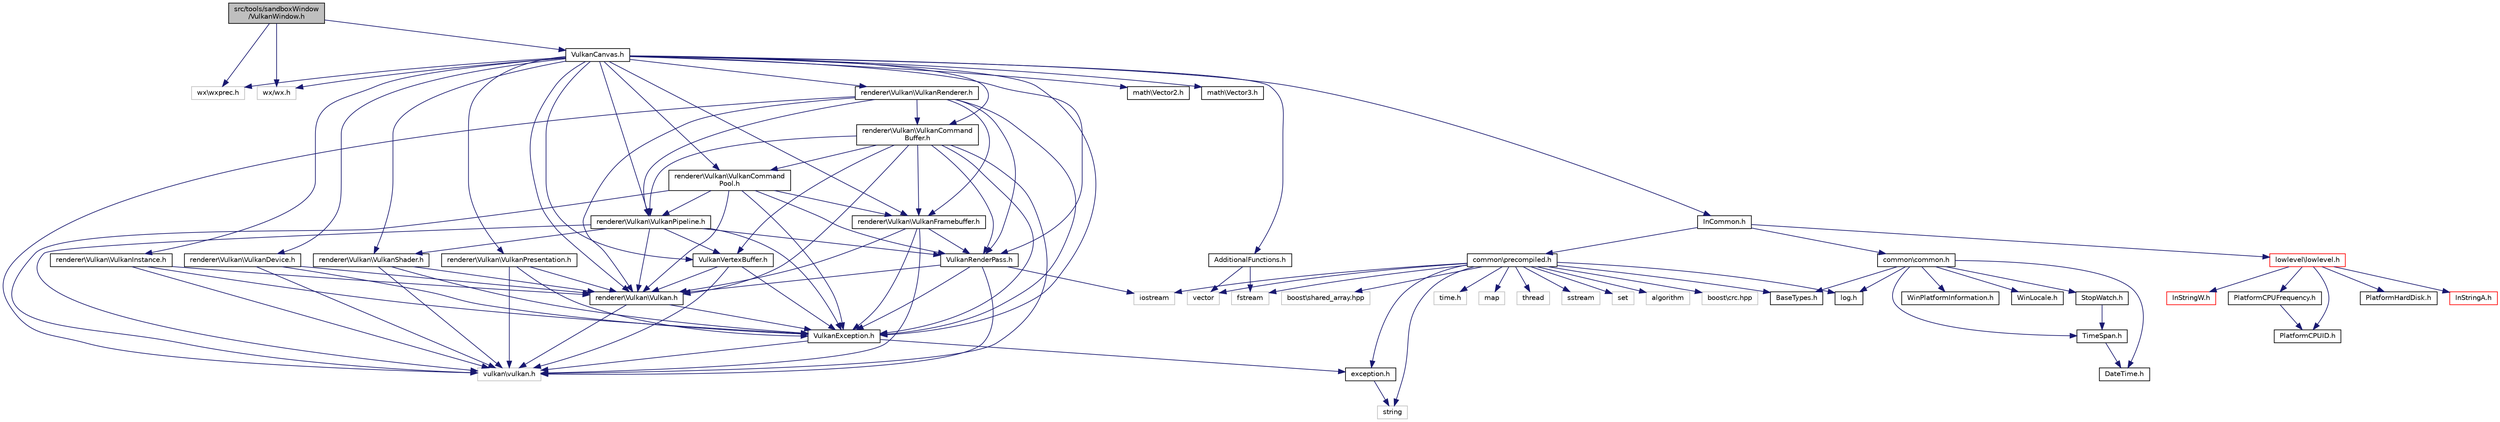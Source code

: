 digraph "src/tools/sandboxWindow/VulkanWindow.h"
{
 // LATEX_PDF_SIZE
  edge [fontname="Helvetica",fontsize="10",labelfontname="Helvetica",labelfontsize="10"];
  node [fontname="Helvetica",fontsize="10",shape=record];
  Node1 [label="src/tools/sandboxWindow\l/VulkanWindow.h",height=0.2,width=0.4,color="black", fillcolor="grey75", style="filled", fontcolor="black",tooltip=" "];
  Node1 -> Node2 [color="midnightblue",fontsize="10",style="solid"];
  Node2 [label="wx\\wxprec.h",height=0.2,width=0.4,color="grey75", fillcolor="white", style="filled",tooltip=" "];
  Node1 -> Node3 [color="midnightblue",fontsize="10",style="solid"];
  Node3 [label="wx/wx.h",height=0.2,width=0.4,color="grey75", fillcolor="white", style="filled",tooltip=" "];
  Node1 -> Node4 [color="midnightblue",fontsize="10",style="solid"];
  Node4 [label="VulkanCanvas.h",height=0.2,width=0.4,color="black", fillcolor="white", style="filled",URL="$_vulkan_canvas_8h.html",tooltip=" "];
  Node4 -> Node2 [color="midnightblue",fontsize="10",style="solid"];
  Node4 -> Node3 [color="midnightblue",fontsize="10",style="solid"];
  Node4 -> Node5 [color="midnightblue",fontsize="10",style="solid"];
  Node5 [label="AdditionalFunctions.h",height=0.2,width=0.4,color="black", fillcolor="white", style="filled",URL="$_additional_functions_8h.html",tooltip=" "];
  Node5 -> Node6 [color="midnightblue",fontsize="10",style="solid"];
  Node6 [label="vector",height=0.2,width=0.4,color="grey75", fillcolor="white", style="filled",tooltip=" "];
  Node5 -> Node7 [color="midnightblue",fontsize="10",style="solid"];
  Node7 [label="fstream",height=0.2,width=0.4,color="grey75", fillcolor="white", style="filled",tooltip=" "];
  Node4 -> Node8 [color="midnightblue",fontsize="10",style="solid"];
  Node8 [label="InCommon.h",height=0.2,width=0.4,color="black", fillcolor="white", style="filled",URL="$_in_common_8h.html",tooltip=" "];
  Node8 -> Node9 [color="midnightblue",fontsize="10",style="solid"];
  Node9 [label="common\\precompiled.h",height=0.2,width=0.4,color="black", fillcolor="white", style="filled",URL="$precompiled_8h.html",tooltip=" "];
  Node9 -> Node10 [color="midnightblue",fontsize="10",style="solid"];
  Node10 [label="BaseTypes.h",height=0.2,width=0.4,color="black", fillcolor="white", style="filled",URL="$_base_types_8h.html",tooltip=" "];
  Node9 -> Node11 [color="midnightblue",fontsize="10",style="solid"];
  Node11 [label="exception.h",height=0.2,width=0.4,color="black", fillcolor="white", style="filled",URL="$exception_8h.html",tooltip=" "];
  Node11 -> Node12 [color="midnightblue",fontsize="10",style="solid"];
  Node12 [label="string",height=0.2,width=0.4,color="grey75", fillcolor="white", style="filled",tooltip=" "];
  Node9 -> Node13 [color="midnightblue",fontsize="10",style="solid"];
  Node13 [label="iostream",height=0.2,width=0.4,color="grey75", fillcolor="white", style="filled",tooltip=" "];
  Node9 -> Node14 [color="midnightblue",fontsize="10",style="solid"];
  Node14 [label="time.h",height=0.2,width=0.4,color="grey75", fillcolor="white", style="filled",tooltip=" "];
  Node9 -> Node15 [color="midnightblue",fontsize="10",style="solid"];
  Node15 [label="map",height=0.2,width=0.4,color="grey75", fillcolor="white", style="filled",tooltip=" "];
  Node9 -> Node16 [color="midnightblue",fontsize="10",style="solid"];
  Node16 [label="thread",height=0.2,width=0.4,color="grey75", fillcolor="white", style="filled",tooltip=" "];
  Node9 -> Node17 [color="midnightblue",fontsize="10",style="solid"];
  Node17 [label="sstream",height=0.2,width=0.4,color="grey75", fillcolor="white", style="filled",tooltip=" "];
  Node9 -> Node6 [color="midnightblue",fontsize="10",style="solid"];
  Node9 -> Node12 [color="midnightblue",fontsize="10",style="solid"];
  Node9 -> Node18 [color="midnightblue",fontsize="10",style="solid"];
  Node18 [label="set",height=0.2,width=0.4,color="grey75", fillcolor="white", style="filled",tooltip=" "];
  Node9 -> Node7 [color="midnightblue",fontsize="10",style="solid"];
  Node9 -> Node19 [color="midnightblue",fontsize="10",style="solid"];
  Node19 [label="algorithm",height=0.2,width=0.4,color="grey75", fillcolor="white", style="filled",tooltip=" "];
  Node9 -> Node20 [color="midnightblue",fontsize="10",style="solid"];
  Node20 [label="boost\\crc.hpp",height=0.2,width=0.4,color="grey75", fillcolor="white", style="filled",tooltip=" "];
  Node9 -> Node21 [color="midnightblue",fontsize="10",style="solid"];
  Node21 [label="boost\\shared_array.hpp",height=0.2,width=0.4,color="grey75", fillcolor="white", style="filled",tooltip=" "];
  Node9 -> Node22 [color="midnightblue",fontsize="10",style="solid"];
  Node22 [label="log.h",height=0.2,width=0.4,color="black", fillcolor="white", style="filled",URL="$_log_8h.html",tooltip=" "];
  Node8 -> Node23 [color="midnightblue",fontsize="10",style="solid"];
  Node23 [label="common\\common.h",height=0.2,width=0.4,color="black", fillcolor="white", style="filled",URL="$common_8h.html",tooltip=" "];
  Node23 -> Node10 [color="midnightblue",fontsize="10",style="solid"];
  Node23 -> Node24 [color="midnightblue",fontsize="10",style="solid"];
  Node24 [label="WinPlatformInformation.h",height=0.2,width=0.4,color="black", fillcolor="white", style="filled",URL="$_win_platform_information_8h.html",tooltip=" "];
  Node23 -> Node25 [color="midnightblue",fontsize="10",style="solid"];
  Node25 [label="WinLocale.h",height=0.2,width=0.4,color="black", fillcolor="white", style="filled",URL="$_win_locale_8h.html",tooltip=" "];
  Node23 -> Node26 [color="midnightblue",fontsize="10",style="solid"];
  Node26 [label="DateTime.h",height=0.2,width=0.4,color="black", fillcolor="white", style="filled",URL="$_date_time_8h.html",tooltip=" "];
  Node23 -> Node27 [color="midnightblue",fontsize="10",style="solid"];
  Node27 [label="TimeSpan.h",height=0.2,width=0.4,color="black", fillcolor="white", style="filled",URL="$_time_span_8h.html",tooltip=" "];
  Node27 -> Node26 [color="midnightblue",fontsize="10",style="solid"];
  Node23 -> Node28 [color="midnightblue",fontsize="10",style="solid"];
  Node28 [label="StopWatch.h",height=0.2,width=0.4,color="black", fillcolor="white", style="filled",URL="$_stop_watch_8h.html",tooltip=" "];
  Node28 -> Node27 [color="midnightblue",fontsize="10",style="solid"];
  Node23 -> Node22 [color="midnightblue",fontsize="10",style="solid"];
  Node8 -> Node29 [color="midnightblue",fontsize="10",style="solid"];
  Node29 [label="lowlevel\\lowlevel.h",height=0.2,width=0.4,color="red", fillcolor="white", style="filled",URL="$lowlevel_8h.html",tooltip=" "];
  Node29 -> Node30 [color="midnightblue",fontsize="10",style="solid"];
  Node30 [label="PlatformCPUID.h",height=0.2,width=0.4,color="black", fillcolor="white", style="filled",URL="$_platform_c_p_u_i_d_8h.html",tooltip=" "];
  Node29 -> Node31 [color="midnightblue",fontsize="10",style="solid"];
  Node31 [label="PlatformCPUFrequency.h",height=0.2,width=0.4,color="black", fillcolor="white", style="filled",URL="$_platform_c_p_u_frequency_8h.html",tooltip=" "];
  Node31 -> Node30 [color="midnightblue",fontsize="10",style="solid"];
  Node29 -> Node32 [color="midnightblue",fontsize="10",style="solid"];
  Node32 [label="PlatformHardDisk.h",height=0.2,width=0.4,color="black", fillcolor="white", style="filled",URL="$_platform_hard_disk_8h.html",tooltip=" "];
  Node29 -> Node33 [color="midnightblue",fontsize="10",style="solid"];
  Node33 [label="InStringA.h",height=0.2,width=0.4,color="red", fillcolor="white", style="filled",URL="$_in_string_a_8h.html",tooltip=" "];
  Node29 -> Node37 [color="midnightblue",fontsize="10",style="solid"];
  Node37 [label="InStringW.h",height=0.2,width=0.4,color="red", fillcolor="white", style="filled",URL="$_in_string_w_8h.html",tooltip=" "];
  Node4 -> Node42 [color="midnightblue",fontsize="10",style="solid"];
  Node42 [label="renderer\\Vulkan\\Vulkan.h",height=0.2,width=0.4,color="black", fillcolor="white", style="filled",URL="$_vulkan_2_vulkan_8h.html",tooltip=" "];
  Node42 -> Node43 [color="midnightblue",fontsize="10",style="solid"];
  Node43 [label="vulkan\\vulkan.h",height=0.2,width=0.4,color="grey75", fillcolor="white", style="filled",tooltip=" "];
  Node42 -> Node44 [color="midnightblue",fontsize="10",style="solid"];
  Node44 [label="VulkanException.h",height=0.2,width=0.4,color="black", fillcolor="white", style="filled",URL="$_vulkan_2_vulkan_exception_8h.html",tooltip=" "];
  Node44 -> Node43 [color="midnightblue",fontsize="10",style="solid"];
  Node44 -> Node11 [color="midnightblue",fontsize="10",style="solid"];
  Node4 -> Node44 [color="midnightblue",fontsize="10",style="solid"];
  Node4 -> Node45 [color="midnightblue",fontsize="10",style="solid"];
  Node45 [label="renderer\\Vulkan\\VulkanInstance.h",height=0.2,width=0.4,color="black", fillcolor="white", style="filled",URL="$_vulkan_instance_8h.html",tooltip=" "];
  Node45 -> Node43 [color="midnightblue",fontsize="10",style="solid"];
  Node45 -> Node44 [color="midnightblue",fontsize="10",style="solid"];
  Node45 -> Node42 [color="midnightblue",fontsize="10",style="solid"];
  Node4 -> Node46 [color="midnightblue",fontsize="10",style="solid"];
  Node46 [label="renderer\\Vulkan\\VulkanDevice.h",height=0.2,width=0.4,color="black", fillcolor="white", style="filled",URL="$_vulkan_2_vulkan_device_8h.html",tooltip=" "];
  Node46 -> Node43 [color="midnightblue",fontsize="10",style="solid"];
  Node46 -> Node42 [color="midnightblue",fontsize="10",style="solid"];
  Node46 -> Node44 [color="midnightblue",fontsize="10",style="solid"];
  Node4 -> Node47 [color="midnightblue",fontsize="10",style="solid"];
  Node47 [label="renderer\\Vulkan\\VulkanPresentation.h",height=0.2,width=0.4,color="black", fillcolor="white", style="filled",URL="$_vulkan_2_vulkan_presentation_8h.html",tooltip=" "];
  Node47 -> Node43 [color="midnightblue",fontsize="10",style="solid"];
  Node47 -> Node42 [color="midnightblue",fontsize="10",style="solid"];
  Node47 -> Node44 [color="midnightblue",fontsize="10",style="solid"];
  Node4 -> Node48 [color="midnightblue",fontsize="10",style="solid"];
  Node48 [label="renderer\\Vulkan\\VulkanShader.h",height=0.2,width=0.4,color="black", fillcolor="white", style="filled",URL="$_vulkan_shader_8h.html",tooltip=" "];
  Node48 -> Node43 [color="midnightblue",fontsize="10",style="solid"];
  Node48 -> Node42 [color="midnightblue",fontsize="10",style="solid"];
  Node48 -> Node44 [color="midnightblue",fontsize="10",style="solid"];
  Node4 -> Node49 [color="midnightblue",fontsize="10",style="solid"];
  Node49 [label="renderer\\Vulkan\\VulkanPipeline.h",height=0.2,width=0.4,color="black", fillcolor="white", style="filled",URL="$_vulkan_2_vulkan_pipeline_8h.html",tooltip=" "];
  Node49 -> Node43 [color="midnightblue",fontsize="10",style="solid"];
  Node49 -> Node42 [color="midnightblue",fontsize="10",style="solid"];
  Node49 -> Node44 [color="midnightblue",fontsize="10",style="solid"];
  Node49 -> Node48 [color="midnightblue",fontsize="10",style="solid"];
  Node49 -> Node50 [color="midnightblue",fontsize="10",style="solid"];
  Node50 [label="VulkanRenderPass.h",height=0.2,width=0.4,color="black", fillcolor="white", style="filled",URL="$_vulkan_render_pass_8h.html",tooltip=" "];
  Node50 -> Node13 [color="midnightblue",fontsize="10",style="solid"];
  Node50 -> Node43 [color="midnightblue",fontsize="10",style="solid"];
  Node50 -> Node42 [color="midnightblue",fontsize="10",style="solid"];
  Node50 -> Node44 [color="midnightblue",fontsize="10",style="solid"];
  Node49 -> Node51 [color="midnightblue",fontsize="10",style="solid"];
  Node51 [label="VulkanVertexBuffer.h",height=0.2,width=0.4,color="black", fillcolor="white", style="filled",URL="$_vulkan_vertex_buffer_8h.html",tooltip=" "];
  Node51 -> Node43 [color="midnightblue",fontsize="10",style="solid"];
  Node51 -> Node42 [color="midnightblue",fontsize="10",style="solid"];
  Node51 -> Node44 [color="midnightblue",fontsize="10",style="solid"];
  Node4 -> Node50 [color="midnightblue",fontsize="10",style="solid"];
  Node4 -> Node52 [color="midnightblue",fontsize="10",style="solid"];
  Node52 [label="renderer\\Vulkan\\VulkanFramebuffer.h",height=0.2,width=0.4,color="black", fillcolor="white", style="filled",URL="$_vulkan_framebuffer_8h.html",tooltip=" "];
  Node52 -> Node43 [color="midnightblue",fontsize="10",style="solid"];
  Node52 -> Node44 [color="midnightblue",fontsize="10",style="solid"];
  Node52 -> Node50 [color="midnightblue",fontsize="10",style="solid"];
  Node52 -> Node42 [color="midnightblue",fontsize="10",style="solid"];
  Node4 -> Node53 [color="midnightblue",fontsize="10",style="solid"];
  Node53 [label="renderer\\Vulkan\\VulkanCommand\lPool.h",height=0.2,width=0.4,color="black", fillcolor="white", style="filled",URL="$_vulkan_command_pool_8h.html",tooltip=" "];
  Node53 -> Node43 [color="midnightblue",fontsize="10",style="solid"];
  Node53 -> Node42 [color="midnightblue",fontsize="10",style="solid"];
  Node53 -> Node44 [color="midnightblue",fontsize="10",style="solid"];
  Node53 -> Node52 [color="midnightblue",fontsize="10",style="solid"];
  Node53 -> Node49 [color="midnightblue",fontsize="10",style="solid"];
  Node53 -> Node50 [color="midnightblue",fontsize="10",style="solid"];
  Node4 -> Node54 [color="midnightblue",fontsize="10",style="solid"];
  Node54 [label="renderer\\Vulkan\\VulkanCommand\lBuffer.h",height=0.2,width=0.4,color="black", fillcolor="white", style="filled",URL="$_vulkan_command_buffer_8h.html",tooltip=" "];
  Node54 -> Node43 [color="midnightblue",fontsize="10",style="solid"];
  Node54 -> Node42 [color="midnightblue",fontsize="10",style="solid"];
  Node54 -> Node44 [color="midnightblue",fontsize="10",style="solid"];
  Node54 -> Node52 [color="midnightblue",fontsize="10",style="solid"];
  Node54 -> Node49 [color="midnightblue",fontsize="10",style="solid"];
  Node54 -> Node50 [color="midnightblue",fontsize="10",style="solid"];
  Node54 -> Node53 [color="midnightblue",fontsize="10",style="solid"];
  Node54 -> Node51 [color="midnightblue",fontsize="10",style="solid"];
  Node4 -> Node55 [color="midnightblue",fontsize="10",style="solid"];
  Node55 [label="renderer\\Vulkan\\VulkanRenderer.h",height=0.2,width=0.4,color="black", fillcolor="white", style="filled",URL="$_vulkan_renderer_8h.html",tooltip=" "];
  Node55 -> Node43 [color="midnightblue",fontsize="10",style="solid"];
  Node55 -> Node42 [color="midnightblue",fontsize="10",style="solid"];
  Node55 -> Node44 [color="midnightblue",fontsize="10",style="solid"];
  Node55 -> Node52 [color="midnightblue",fontsize="10",style="solid"];
  Node55 -> Node49 [color="midnightblue",fontsize="10",style="solid"];
  Node55 -> Node50 [color="midnightblue",fontsize="10",style="solid"];
  Node55 -> Node54 [color="midnightblue",fontsize="10",style="solid"];
  Node4 -> Node51 [color="midnightblue",fontsize="10",style="solid"];
  Node4 -> Node56 [color="midnightblue",fontsize="10",style="solid"];
  Node56 [label="math\\Vector2.h",height=0.2,width=0.4,color="black", fillcolor="white", style="filled",URL="$_vector2_8h.html",tooltip=" "];
  Node4 -> Node57 [color="midnightblue",fontsize="10",style="solid"];
  Node57 [label="math\\Vector3.h",height=0.2,width=0.4,color="black", fillcolor="white", style="filled",URL="$_vector3_8h.html",tooltip=" "];
}
